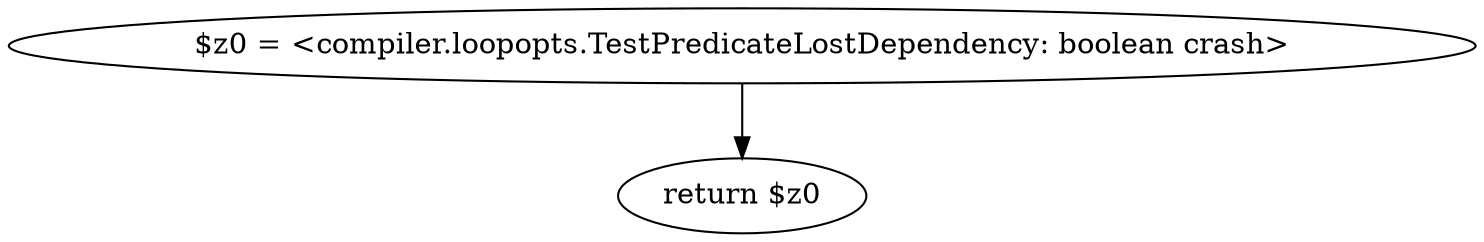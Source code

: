 digraph "unitGraph" {
    "$z0 = <compiler.loopopts.TestPredicateLostDependency: boolean crash>"
    "return $z0"
    "$z0 = <compiler.loopopts.TestPredicateLostDependency: boolean crash>"->"return $z0";
}
